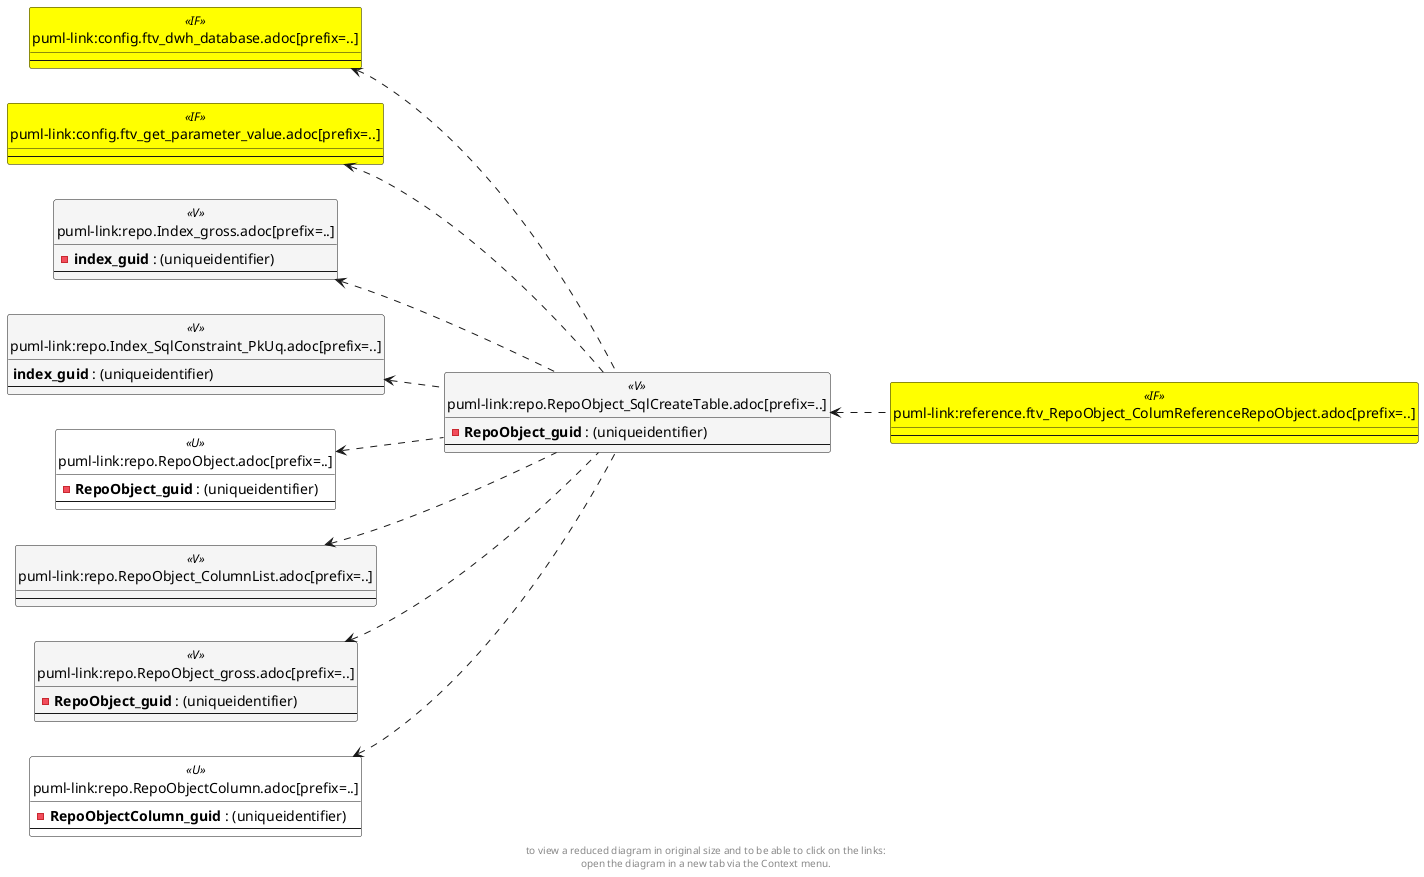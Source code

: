 @startuml
left to right direction
'top to bottom direction
hide circle
'avoide "." issues:
set namespaceSeparator none


skinparam class {
  BackgroundColor White
  BackgroundColor<<FN>> Yellow
  BackgroundColor<<FS>> Yellow
  BackgroundColor<<FT>> LightGray
  BackgroundColor<<IF>> Yellow
  BackgroundColor<<IS>> Yellow
  BackgroundColor<<P>> Aqua
  BackgroundColor<<PC>> Aqua
  BackgroundColor<<SN>> Yellow
  BackgroundColor<<SO>> SlateBlue
  BackgroundColor<<TF>> LightGray
  BackgroundColor<<TR>> Tomato
  BackgroundColor<<U>> White
  BackgroundColor<<V>> WhiteSmoke
  BackgroundColor<<X>> Aqua
}


entity "puml-link:config.ftv_dwh_database.adoc[prefix=..]" as config.ftv_dwh_database << IF >> {
  --
}

entity "puml-link:config.ftv_get_parameter_value.adoc[prefix=..]" as config.ftv_get_parameter_value << IF >> {
  --
}

entity "puml-link:reference.ftv_RepoObject_ColumReferenceRepoObject.adoc[prefix=..]" as reference.ftv_RepoObject_ColumReferenceRepoObject << IF >> {
  --
}

entity "puml-link:repo.Index_gross.adoc[prefix=..]" as repo.Index_gross << V >> {
  - **index_guid** : (uniqueidentifier)
  --
}

entity "puml-link:repo.Index_SqlConstraint_PkUq.adoc[prefix=..]" as repo.Index_SqlConstraint_PkUq << V >> {
  **index_guid** : (uniqueidentifier)
  --
}

entity "puml-link:repo.RepoObject.adoc[prefix=..]" as repo.RepoObject << U >> {
  - **RepoObject_guid** : (uniqueidentifier)
  --
}

entity "puml-link:repo.RepoObject_ColumnList.adoc[prefix=..]" as repo.RepoObject_ColumnList << V >> {
  --
}

entity "puml-link:repo.RepoObject_gross.adoc[prefix=..]" as repo.RepoObject_gross << V >> {
  - **RepoObject_guid** : (uniqueidentifier)
  --
}

entity "puml-link:repo.RepoObject_SqlCreateTable.adoc[prefix=..]" as repo.RepoObject_SqlCreateTable << V >> {
  - **RepoObject_guid** : (uniqueidentifier)
  --
}

entity "puml-link:repo.RepoObjectColumn.adoc[prefix=..]" as repo.RepoObjectColumn << U >> {
  - **RepoObjectColumn_guid** : (uniqueidentifier)
  --
}

config.ftv_dwh_database <.. repo.RepoObject_SqlCreateTable
config.ftv_get_parameter_value <.. repo.RepoObject_SqlCreateTable
repo.Index_gross <.. repo.RepoObject_SqlCreateTable
repo.Index_SqlConstraint_PkUq <.. repo.RepoObject_SqlCreateTable
repo.RepoObject <.. repo.RepoObject_SqlCreateTable
repo.RepoObject_ColumnList <.. repo.RepoObject_SqlCreateTable
repo.RepoObject_gross <.. repo.RepoObject_SqlCreateTable
repo.RepoObject_SqlCreateTable <.. reference.ftv_RepoObject_ColumReferenceRepoObject
repo.RepoObjectColumn <.. repo.RepoObject_SqlCreateTable
footer
to view a reduced diagram in original size and to be able to click on the links:
open the diagram in a new tab via the Context menu.
end footer

@enduml

